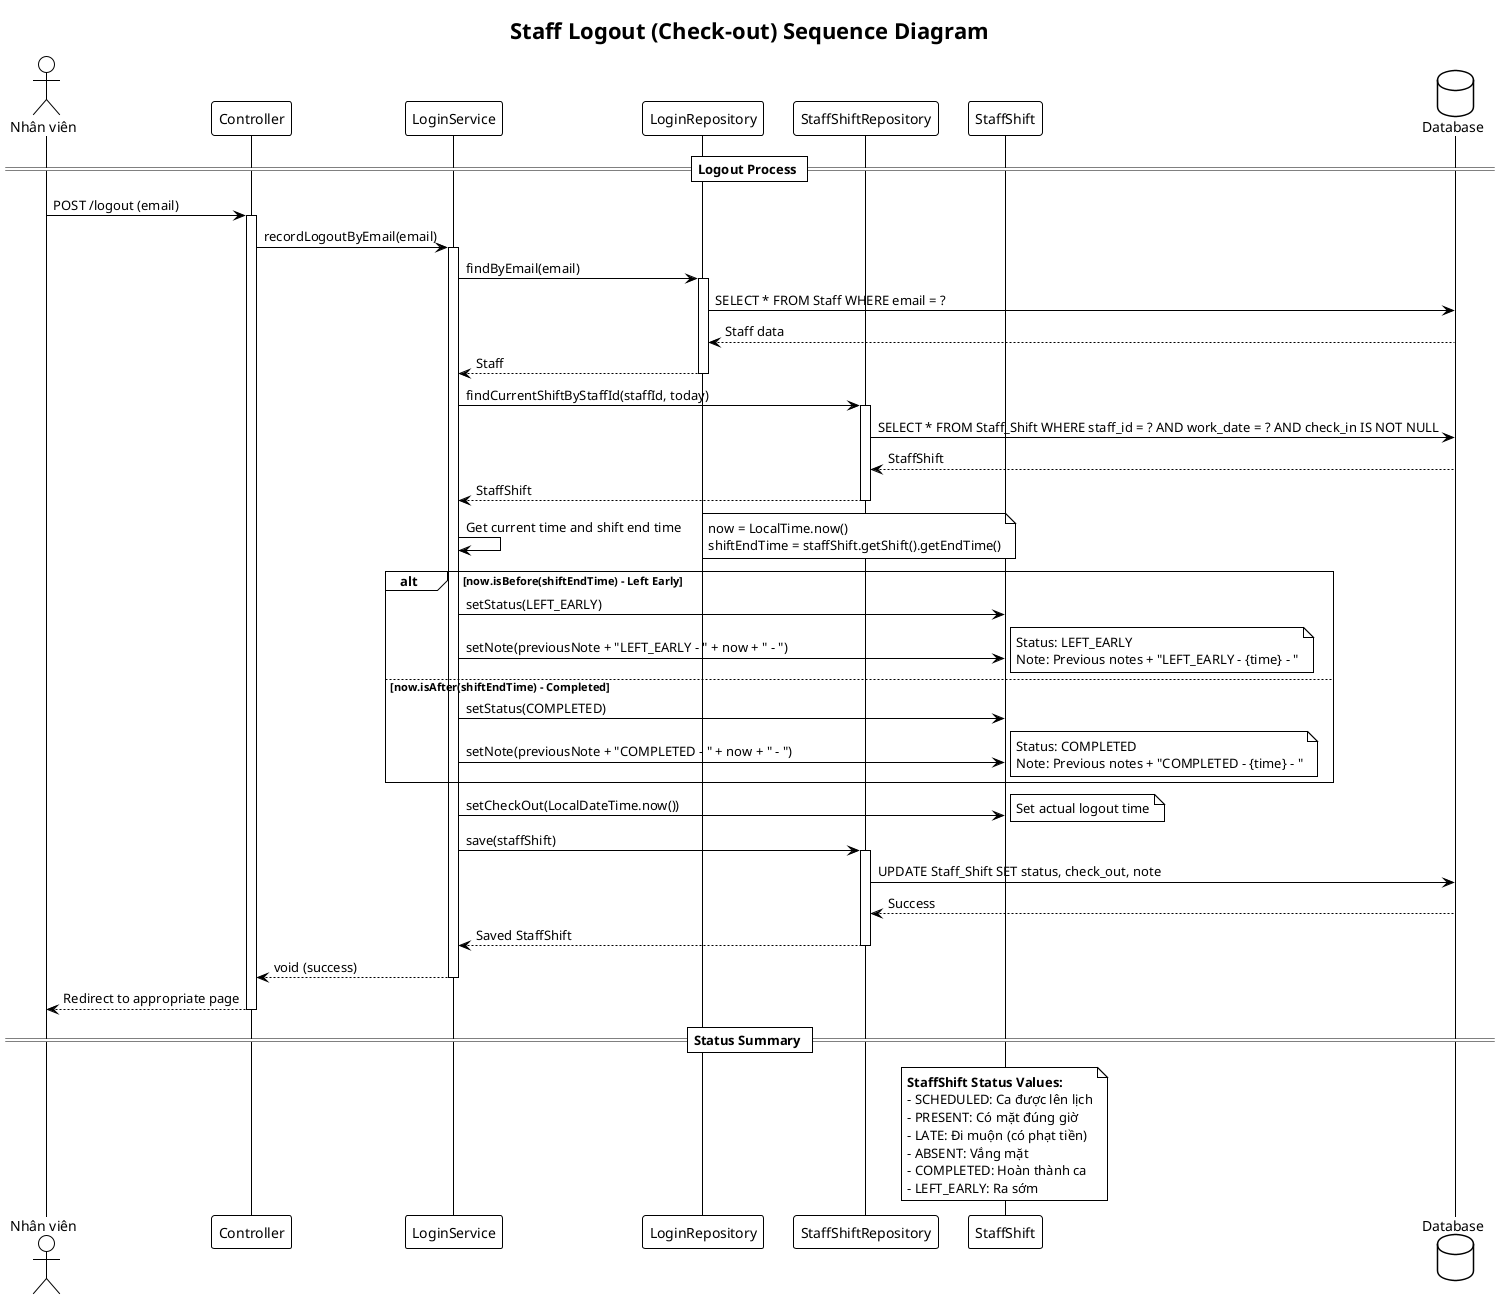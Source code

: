 @startuml Logout Sequence Diagram
!theme plain
title Staff Logout (Check-out) Sequence Diagram

actor Staff as "Nhân viên"
participant "Controller" as C
participant "LoginService" as LS
participant "LoginRepository" as LR
participant "StaffShiftRepository" as SSR
participant "StaffShift" as SS
database "Database" as DB

== Logout Process ==

Staff -> C: POST /logout (email)
activate C

C -> LS: recordLogoutByEmail(email)
activate LS

LS -> LR: findByEmail(email)
activate LR
LR -> DB: SELECT * FROM Staff WHERE email = ?
DB --> LR: Staff data
LR --> LS: Staff
deactivate LR

LS -> SSR: findCurrentShiftByStaffId(staffId, today)
activate SSR
SSR -> DB: SELECT * FROM Staff_Shift WHERE staff_id = ? AND work_date = ? AND check_in IS NOT NULL
DB --> SSR: StaffShift
SSR --> LS: StaffShift
deactivate SSR

LS -> LS: Get current time and shift end time
note right: now = LocalTime.now()\nshiftEndTime = staffShift.getShift().getEndTime()

alt now.isBefore(shiftEndTime) - Left Early
    LS -> SS: setStatus(LEFT_EARLY)
    LS -> SS: setNote(previousNote + "LEFT_EARLY - " + now + " - ")
    note right: Status: LEFT_EARLY\nNote: Previous notes + "LEFT_EARLY - {time} - "
    
else now.isAfter(shiftEndTime) - Completed
    LS -> SS: setStatus(COMPLETED)
    LS -> SS: setNote(previousNote + "COMPLETED - " + now + " - ")
    note right: Status: COMPLETED\nNote: Previous notes + "COMPLETED - {time} - "
end

LS -> SS: setCheckOut(LocalDateTime.now())
note right: Set actual logout time

LS -> SSR: save(staffShift)
activate SSR
SSR -> DB: UPDATE Staff_Shift SET status, check_out, note
DB --> SSR: Success
SSR --> LS: Saved StaffShift
deactivate SSR

LS --> C: void (success)
deactivate LS

C --> Staff: Redirect to appropriate page
deactivate C

== Status Summary ==

note over SS
**StaffShift Status Values:**
- SCHEDULED: Ca được lên lịch
- PRESENT: Có mặt đúng giờ
- LATE: Đi muộn (có phạt tiền)
- ABSENT: Vắng mặt
- COMPLETED: Hoàn thành ca
- LEFT_EARLY: Ra sớm
end note

@enduml
